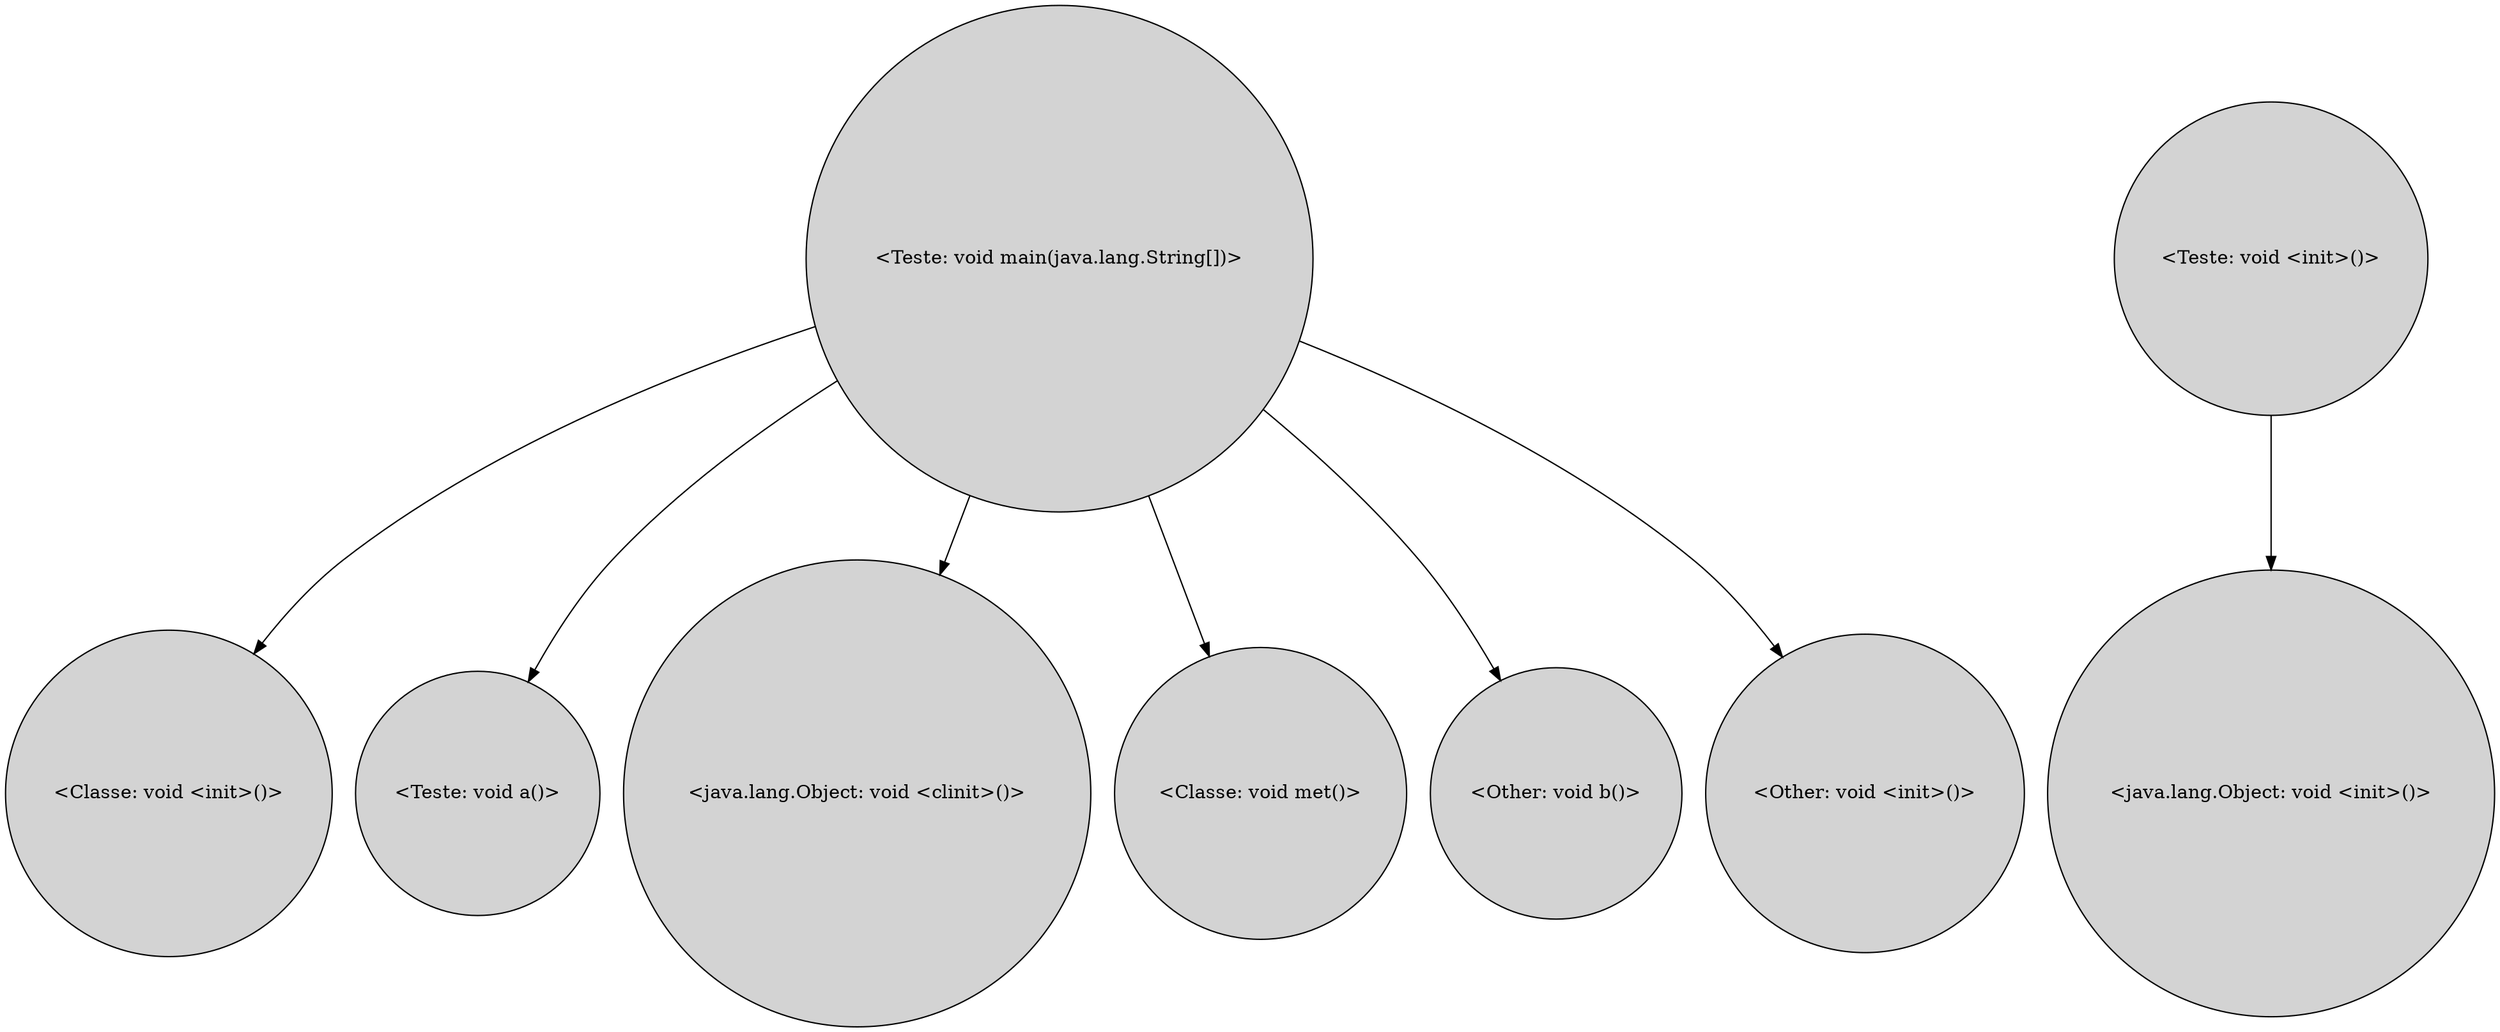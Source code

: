 digraph "My Dot Graph" {
    node [shape=circle];
    node [style=filled];
    "<Teste: void main(java.lang.String[])>"
    "<Classe: void <init>()>"
    "<Teste: void main(java.lang.String[])>"->"<Classe: void <init>()>";
    "<Teste: void <init>()>"
    "<java.lang.Object: void <init>()>"
    "<Teste: void <init>()>"->"<java.lang.Object: void <init>()>";
    "<Teste: void a()>"
    "<Teste: void main(java.lang.String[])>"->"<Teste: void a()>";
    "<java.lang.Object: void <clinit>()>"
    "<Teste: void main(java.lang.String[])>"->"<java.lang.Object: void <clinit>()>";
    "<Classe: void met()>"
    "<Teste: void main(java.lang.String[])>"->"<Classe: void met()>";
    "<Other: void b()>"
    "<Teste: void main(java.lang.String[])>"->"<Other: void b()>";
    "<Other: void <init>()>"
    "<Teste: void main(java.lang.String[])>"->"<Other: void <init>()>";
}
